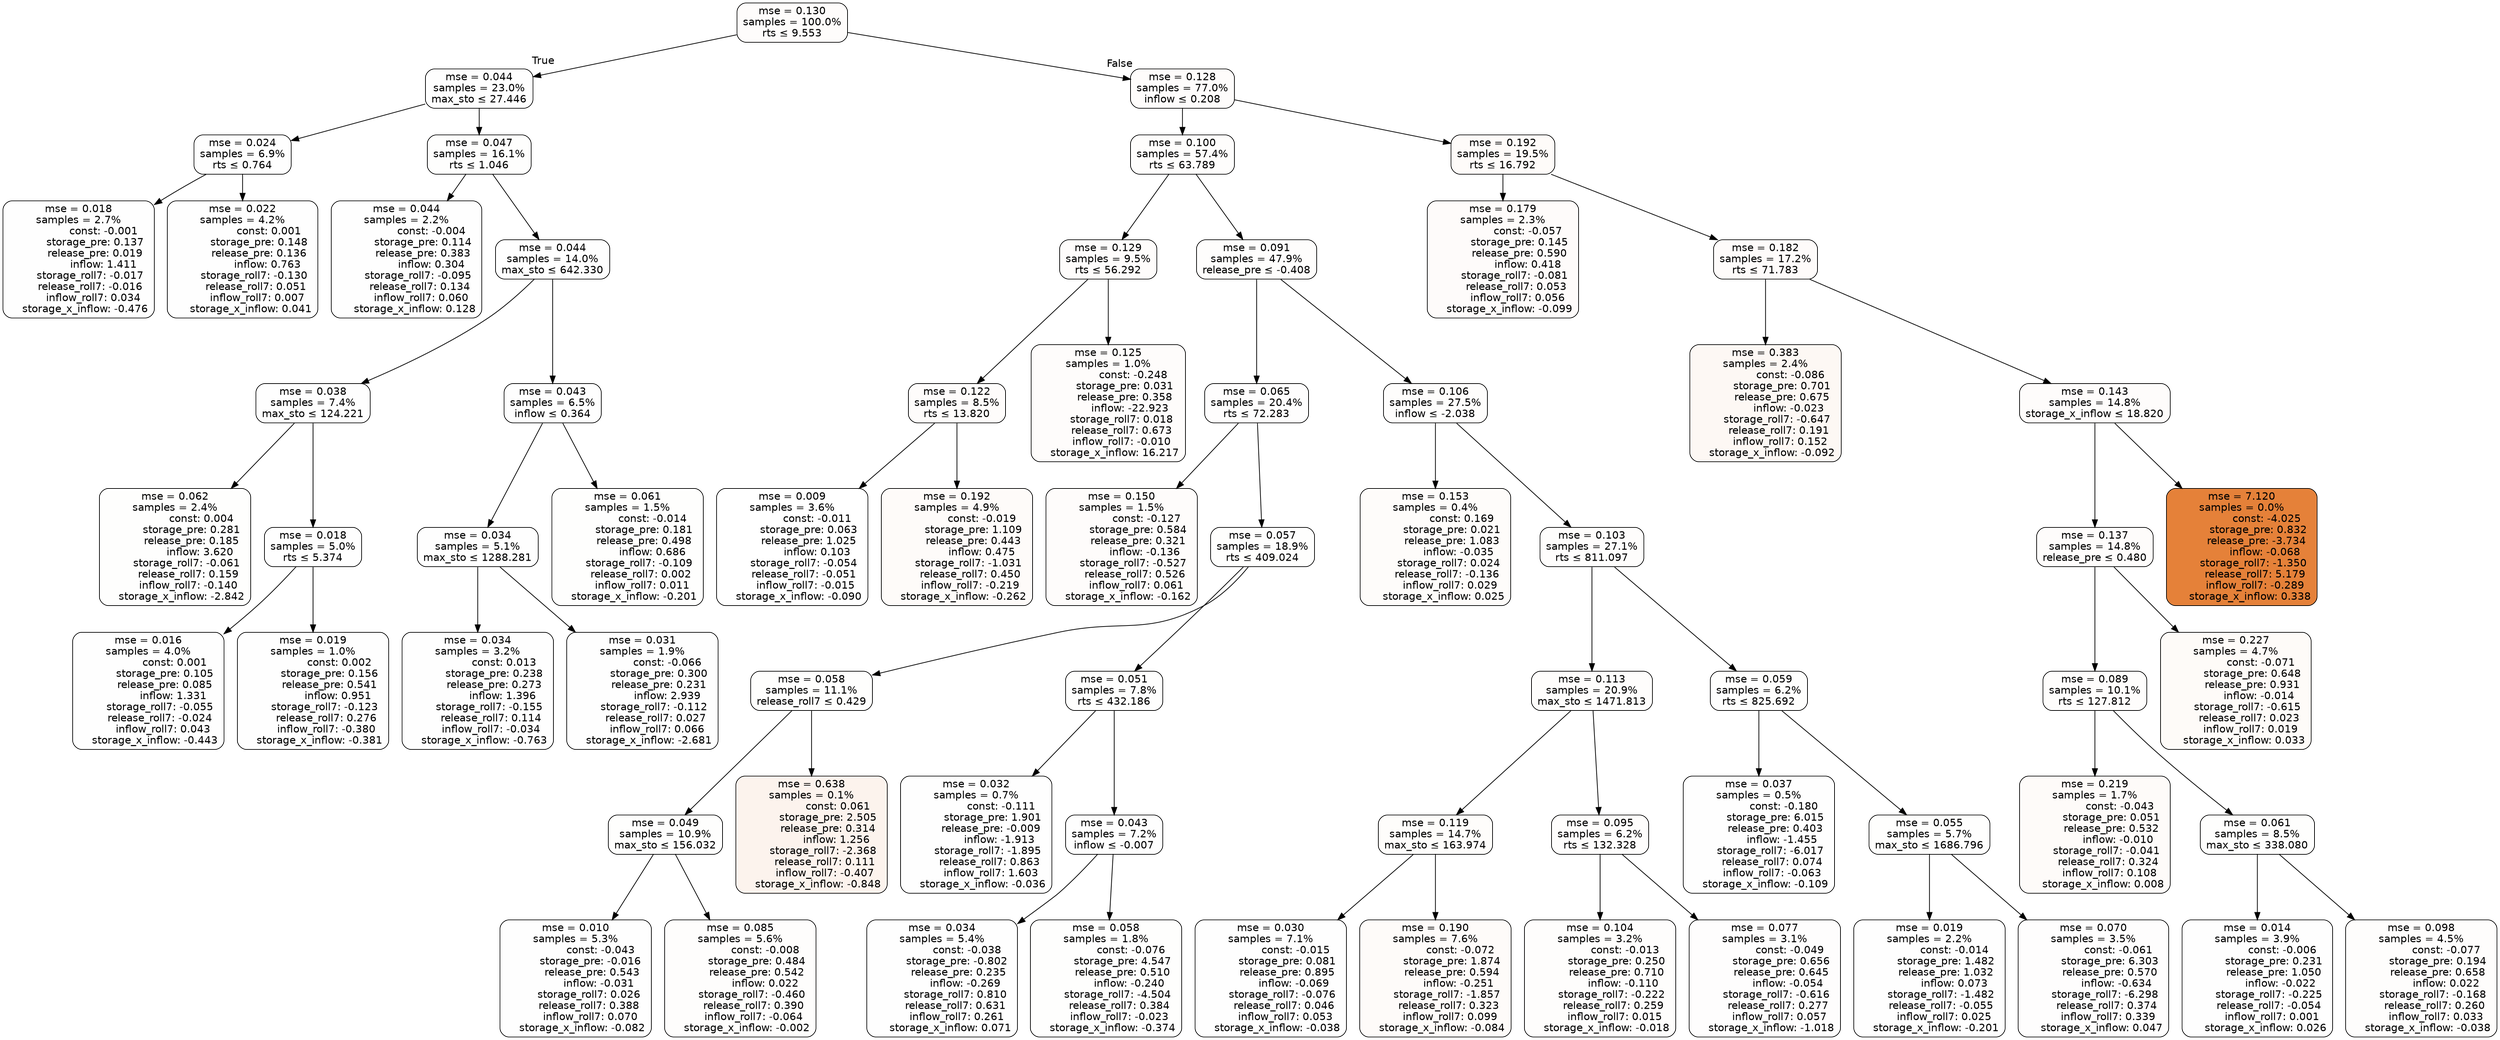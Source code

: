 digraph tree {
bgcolor="transparent"
node [shape=rectangle, style="filled, rounded", color="black", fontname=helvetica] ;
edge [fontname=helvetica] ;
	"0" [label="mse = 0.130
samples = 100.0%
rts &le; 9.553", fillcolor="#fefcfb"]
	"1" [label="mse = 0.044
samples = 23.0%
max_sto &le; 27.446", fillcolor="#fefefe"]
	"2" [label="mse = 0.024
samples = 6.9%
rts &le; 0.764", fillcolor="#fefefe"]
	"3" [label="mse = 0.018
samples = 2.7%
               const: -0.001
          storage_pre: 0.137
          release_pre: 0.019
               inflow: 1.411
       storage_roll7: -0.017
       release_roll7: -0.016
         inflow_roll7: 0.034
    storage_x_inflow: -0.476", fillcolor="#fefefe"]
	"4" [label="mse = 0.022
samples = 4.2%
                const: 0.001
          storage_pre: 0.148
          release_pre: 0.136
               inflow: 0.763
       storage_roll7: -0.130
        release_roll7: 0.051
         inflow_roll7: 0.007
     storage_x_inflow: 0.041", fillcolor="#fefefe"]
	"5" [label="mse = 0.047
samples = 16.1%
rts &le; 1.046", fillcolor="#fefefd"]
	"6" [label="mse = 0.044
samples = 2.2%
               const: -0.004
          storage_pre: 0.114
          release_pre: 0.383
               inflow: 0.304
       storage_roll7: -0.095
        release_roll7: 0.134
         inflow_roll7: 0.060
     storage_x_inflow: 0.128", fillcolor="#fefefe"]
	"7" [label="mse = 0.044
samples = 14.0%
max_sto &le; 642.330", fillcolor="#fefefe"]
	"8" [label="mse = 0.038
samples = 7.4%
max_sto &le; 124.221", fillcolor="#fefefe"]
	"9" [label="mse = 0.062
samples = 2.4%
                const: 0.004
          storage_pre: 0.281
          release_pre: 0.185
               inflow: 3.620
       storage_roll7: -0.061
        release_roll7: 0.159
        inflow_roll7: -0.140
    storage_x_inflow: -2.842", fillcolor="#fefefd"]
	"10" [label="mse = 0.018
samples = 5.0%
rts &le; 5.374", fillcolor="#fefefe"]
	"11" [label="mse = 0.016
samples = 4.0%
                const: 0.001
          storage_pre: 0.105
          release_pre: 0.085
               inflow: 1.331
       storage_roll7: -0.055
       release_roll7: -0.024
         inflow_roll7: 0.043
    storage_x_inflow: -0.443", fillcolor="#fefefe"]
	"12" [label="mse = 0.019
samples = 1.0%
                const: 0.002
          storage_pre: 0.156
          release_pre: 0.541
               inflow: 0.951
       storage_roll7: -0.123
        release_roll7: 0.276
        inflow_roll7: -0.380
    storage_x_inflow: -0.381", fillcolor="#fefefe"]
	"13" [label="mse = 0.043
samples = 6.5%
inflow &le; 0.364", fillcolor="#fefefe"]
	"14" [label="mse = 0.034
samples = 5.1%
max_sto &le; 1288.281", fillcolor="#fefefe"]
	"15" [label="mse = 0.034
samples = 3.2%
                const: 0.013
          storage_pre: 0.238
          release_pre: 0.273
               inflow: 1.396
       storage_roll7: -0.155
        release_roll7: 0.114
        inflow_roll7: -0.034
    storage_x_inflow: -0.763", fillcolor="#fefefe"]
	"16" [label="mse = 0.031
samples = 1.9%
               const: -0.066
          storage_pre: 0.300
          release_pre: 0.231
               inflow: 2.939
       storage_roll7: -0.112
        release_roll7: 0.027
         inflow_roll7: 0.066
    storage_x_inflow: -2.681", fillcolor="#fefefe"]
	"17" [label="mse = 0.061
samples = 1.5%
               const: -0.014
          storage_pre: 0.181
          release_pre: 0.498
               inflow: 0.686
       storage_roll7: -0.109
        release_roll7: 0.002
         inflow_roll7: 0.011
    storage_x_inflow: -0.201", fillcolor="#fefefd"]
	"18" [label="mse = 0.128
samples = 77.0%
inflow &le; 0.208", fillcolor="#fefcfb"]
	"19" [label="mse = 0.100
samples = 57.4%
rts &le; 63.789", fillcolor="#fefdfc"]
	"20" [label="mse = 0.129
samples = 9.5%
rts &le; 56.292", fillcolor="#fefcfb"]
	"21" [label="mse = 0.122
samples = 8.5%
rts &le; 13.820", fillcolor="#fefcfb"]
	"22" [label="mse = 0.009
samples = 3.6%
               const: -0.011
          storage_pre: 0.063
          release_pre: 1.025
               inflow: 0.103
       storage_roll7: -0.054
       release_roll7: -0.051
        inflow_roll7: -0.015
    storage_x_inflow: -0.090", fillcolor="#ffffff"]
	"23" [label="mse = 0.192
samples = 4.9%
               const: -0.019
          storage_pre: 1.109
          release_pre: 0.443
               inflow: 0.475
       storage_roll7: -1.031
        release_roll7: 0.450
        inflow_roll7: -0.219
    storage_x_inflow: -0.262", fillcolor="#fefbf9"]
	"24" [label="mse = 0.125
samples = 1.0%
               const: -0.248
          storage_pre: 0.031
          release_pre: 0.358
             inflow: -22.923
        storage_roll7: 0.018
        release_roll7: 0.673
        inflow_roll7: -0.010
    storage_x_inflow: 16.217", fillcolor="#fefcfb"]
	"25" [label="mse = 0.091
samples = 47.9%
release_pre &le; -0.408", fillcolor="#fefdfc"]
	"26" [label="mse = 0.065
samples = 20.4%
rts &le; 72.283", fillcolor="#fefdfd"]
	"27" [label="mse = 0.150
samples = 1.5%
               const: -0.127
          storage_pre: 0.584
          release_pre: 0.321
              inflow: -0.136
       storage_roll7: -0.527
        release_roll7: 0.526
         inflow_roll7: 0.061
    storage_x_inflow: -0.162", fillcolor="#fefcfb"]
	"28" [label="mse = 0.057
samples = 18.9%
rts &le; 409.024", fillcolor="#fefefd"]
	"29" [label="mse = 0.058
samples = 11.1%
release_roll7 &le; 0.429", fillcolor="#fefefd"]
	"30" [label="mse = 0.049
samples = 10.9%
max_sto &le; 156.032", fillcolor="#fefefd"]
	"31" [label="mse = 0.010
samples = 5.3%
               const: -0.043
         storage_pre: -0.016
          release_pre: 0.543
              inflow: -0.031
        storage_roll7: 0.026
        release_roll7: 0.388
         inflow_roll7: 0.070
    storage_x_inflow: -0.082", fillcolor="#fefefe"]
	"32" [label="mse = 0.085
samples = 5.6%
               const: -0.008
          storage_pre: 0.484
          release_pre: 0.542
               inflow: 0.022
       storage_roll7: -0.460
        release_roll7: 0.390
        inflow_roll7: -0.064
    storage_x_inflow: -0.002", fillcolor="#fefdfc"]
	"33" [label="mse = 0.638
samples = 0.1%
                const: 0.061
          storage_pre: 2.505
          release_pre: 0.314
               inflow: 1.256
       storage_roll7: -2.368
        release_roll7: 0.111
        inflow_roll7: -0.407
    storage_x_inflow: -0.848", fillcolor="#fcf3ed"]
	"34" [label="mse = 0.051
samples = 7.8%
rts &le; 432.186", fillcolor="#fefefd"]
	"35" [label="mse = 0.032
samples = 0.7%
               const: -0.111
          storage_pre: 1.901
         release_pre: -0.009
              inflow: -1.913
       storage_roll7: -1.895
        release_roll7: 0.863
         inflow_roll7: 1.603
    storage_x_inflow: -0.036", fillcolor="#fefefe"]
	"36" [label="mse = 0.043
samples = 7.2%
inflow &le; -0.007", fillcolor="#fefefe"]
	"37" [label="mse = 0.034
samples = 5.4%
               const: -0.038
         storage_pre: -0.802
          release_pre: 0.235
              inflow: -0.269
        storage_roll7: 0.810
        release_roll7: 0.631
         inflow_roll7: 0.261
     storage_x_inflow: 0.071", fillcolor="#fefefe"]
	"38" [label="mse = 0.058
samples = 1.8%
               const: -0.076
          storage_pre: 4.547
          release_pre: 0.510
              inflow: -0.240
       storage_roll7: -4.504
        release_roll7: 0.384
        inflow_roll7: -0.023
    storage_x_inflow: -0.374", fillcolor="#fefefd"]
	"39" [label="mse = 0.106
samples = 27.5%
inflow &le; -2.038", fillcolor="#fefdfc"]
	"40" [label="mse = 0.153
samples = 0.4%
                const: 0.169
          storage_pre: 0.021
          release_pre: 1.083
              inflow: -0.035
        storage_roll7: 0.024
       release_roll7: -0.136
         inflow_roll7: 0.029
     storage_x_inflow: 0.025", fillcolor="#fefcfa"]
	"41" [label="mse = 0.103
samples = 27.1%
rts &le; 811.097", fillcolor="#fefdfc"]
	"42" [label="mse = 0.113
samples = 20.9%
max_sto &le; 1471.813", fillcolor="#fefdfc"]
	"43" [label="mse = 0.119
samples = 14.7%
max_sto &le; 163.974", fillcolor="#fefdfb"]
	"44" [label="mse = 0.030
samples = 7.1%
               const: -0.015
          storage_pre: 0.081
          release_pre: 0.895
              inflow: -0.069
       storage_roll7: -0.076
        release_roll7: 0.046
         inflow_roll7: 0.053
    storage_x_inflow: -0.038", fillcolor="#fefefe"]
	"45" [label="mse = 0.190
samples = 7.6%
               const: -0.072
          storage_pre: 1.874
          release_pre: 0.594
              inflow: -0.251
       storage_roll7: -1.857
        release_roll7: 0.323
         inflow_roll7: 0.099
    storage_x_inflow: -0.084", fillcolor="#fefbf9"]
	"46" [label="mse = 0.095
samples = 6.2%
rts &le; 132.328", fillcolor="#fefdfc"]
	"47" [label="mse = 0.104
samples = 3.2%
               const: -0.013
          storage_pre: 0.250
          release_pre: 0.710
              inflow: -0.110
       storage_roll7: -0.222
        release_roll7: 0.259
         inflow_roll7: 0.015
    storage_x_inflow: -0.018", fillcolor="#fefdfc"]
	"48" [label="mse = 0.077
samples = 3.1%
               const: -0.049
          storage_pre: 0.656
          release_pre: 0.645
              inflow: -0.054
       storage_roll7: -0.616
        release_roll7: 0.277
         inflow_roll7: 0.057
    storage_x_inflow: -1.018", fillcolor="#fefdfd"]
	"49" [label="mse = 0.059
samples = 6.2%
rts &le; 825.692", fillcolor="#fefefd"]
	"50" [label="mse = 0.037
samples = 0.5%
               const: -0.180
          storage_pre: 6.015
          release_pre: 0.403
              inflow: -1.455
       storage_roll7: -6.017
        release_roll7: 0.074
        inflow_roll7: -0.063
    storage_x_inflow: -0.109", fillcolor="#fefefe"]
	"51" [label="mse = 0.055
samples = 5.7%
max_sto &le; 1686.796", fillcolor="#fefefd"]
	"52" [label="mse = 0.019
samples = 2.2%
               const: -0.014
          storage_pre: 1.482
          release_pre: 1.032
               inflow: 0.073
       storage_roll7: -1.482
       release_roll7: -0.055
         inflow_roll7: 0.025
    storage_x_inflow: -0.201", fillcolor="#fefefe"]
	"53" [label="mse = 0.070
samples = 3.5%
               const: -0.061
          storage_pre: 6.303
          release_pre: 0.570
              inflow: -0.634
       storage_roll7: -6.298
        release_roll7: 0.374
         inflow_roll7: 0.339
     storage_x_inflow: 0.047", fillcolor="#fefdfd"]
	"54" [label="mse = 0.192
samples = 19.5%
rts &le; 16.792", fillcolor="#fefbf9"]
	"55" [label="mse = 0.179
samples = 2.3%
               const: -0.057
          storage_pre: 0.145
          release_pre: 0.590
               inflow: 0.418
       storage_roll7: -0.081
        release_roll7: 0.053
         inflow_roll7: 0.056
    storage_x_inflow: -0.099", fillcolor="#fefbfa"]
	"56" [label="mse = 0.182
samples = 17.2%
rts &le; 71.783", fillcolor="#fefbfa"]
	"57" [label="mse = 0.383
samples = 2.4%
               const: -0.086
          storage_pre: 0.701
          release_pre: 0.675
              inflow: -0.023
       storage_roll7: -0.647
        release_roll7: 0.191
         inflow_roll7: 0.152
    storage_x_inflow: -0.092", fillcolor="#fdf8f4"]
	"58" [label="mse = 0.143
samples = 14.8%
storage_x_inflow &le; 18.820", fillcolor="#fefcfb"]
	"59" [label="mse = 0.137
samples = 14.8%
release_pre &le; 0.480", fillcolor="#fefcfb"]
	"60" [label="mse = 0.089
samples = 10.1%
rts &le; 127.812", fillcolor="#fefdfc"]
	"61" [label="mse = 0.219
samples = 1.7%
               const: -0.043
          storage_pre: 0.051
          release_pre: 0.532
              inflow: -0.010
       storage_roll7: -0.041
        release_roll7: 0.324
         inflow_roll7: 0.108
     storage_x_inflow: 0.008", fillcolor="#fefbf9"]
	"62" [label="mse = 0.061
samples = 8.5%
max_sto &le; 338.080", fillcolor="#fefefd"]
	"63" [label="mse = 0.014
samples = 3.9%
               const: -0.006
          storage_pre: 0.231
          release_pre: 1.050
              inflow: -0.022
       storage_roll7: -0.225
       release_roll7: -0.054
         inflow_roll7: 0.001
     storage_x_inflow: 0.026", fillcolor="#fefefe"]
	"64" [label="mse = 0.098
samples = 4.5%
               const: -0.077
          storage_pre: 0.194
          release_pre: 0.658
               inflow: 0.022
       storage_roll7: -0.168
        release_roll7: 0.260
         inflow_roll7: 0.033
    storage_x_inflow: -0.038", fillcolor="#fefdfc"]
	"65" [label="mse = 0.227
samples = 4.7%
               const: -0.071
          storage_pre: 0.648
          release_pre: 0.931
              inflow: -0.014
       storage_roll7: -0.615
        release_roll7: 0.023
         inflow_roll7: 0.019
     storage_x_inflow: 0.033", fillcolor="#fefbf8"]
	"66" [label="mse = 7.120
samples = 0.0%
               const: -4.025
          storage_pre: 0.832
         release_pre: -3.734
              inflow: -0.068
       storage_roll7: -1.350
        release_roll7: 5.179
        inflow_roll7: -0.289
     storage_x_inflow: 0.338", fillcolor="#e58139"]

	"0" -> "1" [labeldistance=2.5, labelangle=45, headlabel="True"]
	"1" -> "2"
	"2" -> "3"
	"2" -> "4"
	"1" -> "5"
	"5" -> "6"
	"5" -> "7"
	"7" -> "8"
	"8" -> "9"
	"8" -> "10"
	"10" -> "11"
	"10" -> "12"
	"7" -> "13"
	"13" -> "14"
	"14" -> "15"
	"14" -> "16"
	"13" -> "17"
	"0" -> "18" [labeldistance=2.5, labelangle=-45, headlabel="False"]
	"18" -> "19"
	"19" -> "20"
	"20" -> "21"
	"21" -> "22"
	"21" -> "23"
	"20" -> "24"
	"19" -> "25"
	"25" -> "26"
	"26" -> "27"
	"26" -> "28"
	"28" -> "29"
	"29" -> "30"
	"30" -> "31"
	"30" -> "32"
	"29" -> "33"
	"28" -> "34"
	"34" -> "35"
	"34" -> "36"
	"36" -> "37"
	"36" -> "38"
	"25" -> "39"
	"39" -> "40"
	"39" -> "41"
	"41" -> "42"
	"42" -> "43"
	"43" -> "44"
	"43" -> "45"
	"42" -> "46"
	"46" -> "47"
	"46" -> "48"
	"41" -> "49"
	"49" -> "50"
	"49" -> "51"
	"51" -> "52"
	"51" -> "53"
	"18" -> "54"
	"54" -> "55"
	"54" -> "56"
	"56" -> "57"
	"56" -> "58"
	"58" -> "59"
	"59" -> "60"
	"60" -> "61"
	"60" -> "62"
	"62" -> "63"
	"62" -> "64"
	"59" -> "65"
	"58" -> "66"
}
